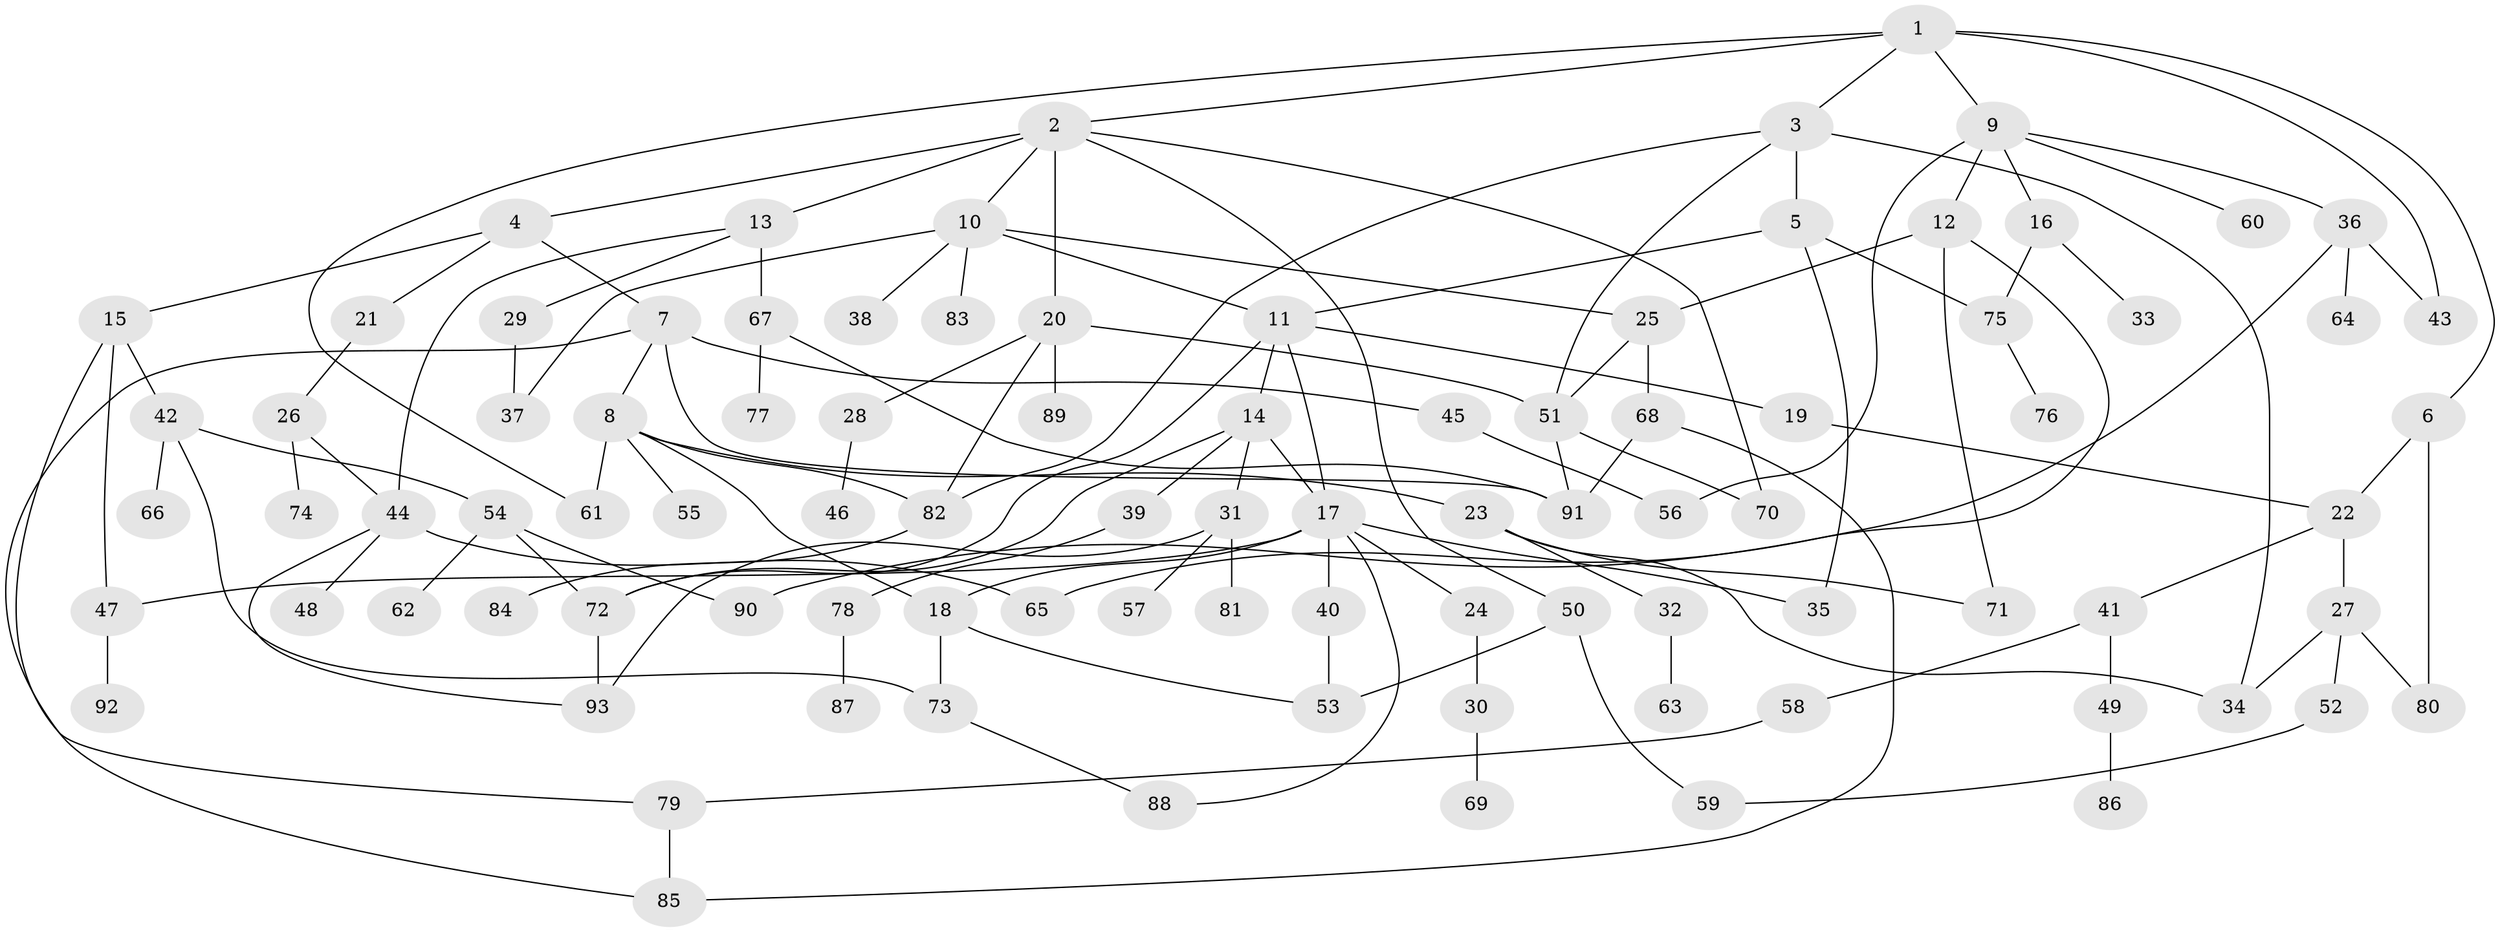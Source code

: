 // coarse degree distribution, {7: 0.017857142857142856, 4: 0.17857142857142858, 8: 0.017857142857142856, 5: 0.10714285714285714, 2: 0.19642857142857142, 3: 0.125, 6: 0.10714285714285714, 1: 0.25}
// Generated by graph-tools (version 1.1) at 2025/36/03/04/25 23:36:09]
// undirected, 93 vertices, 131 edges
graph export_dot {
  node [color=gray90,style=filled];
  1;
  2;
  3;
  4;
  5;
  6;
  7;
  8;
  9;
  10;
  11;
  12;
  13;
  14;
  15;
  16;
  17;
  18;
  19;
  20;
  21;
  22;
  23;
  24;
  25;
  26;
  27;
  28;
  29;
  30;
  31;
  32;
  33;
  34;
  35;
  36;
  37;
  38;
  39;
  40;
  41;
  42;
  43;
  44;
  45;
  46;
  47;
  48;
  49;
  50;
  51;
  52;
  53;
  54;
  55;
  56;
  57;
  58;
  59;
  60;
  61;
  62;
  63;
  64;
  65;
  66;
  67;
  68;
  69;
  70;
  71;
  72;
  73;
  74;
  75;
  76;
  77;
  78;
  79;
  80;
  81;
  82;
  83;
  84;
  85;
  86;
  87;
  88;
  89;
  90;
  91;
  92;
  93;
  1 -- 2;
  1 -- 3;
  1 -- 6;
  1 -- 9;
  1 -- 43;
  1 -- 61;
  2 -- 4;
  2 -- 10;
  2 -- 13;
  2 -- 20;
  2 -- 50;
  2 -- 70;
  3 -- 5;
  3 -- 34;
  3 -- 82;
  3 -- 51;
  4 -- 7;
  4 -- 15;
  4 -- 21;
  5 -- 35;
  5 -- 75;
  5 -- 11;
  6 -- 22;
  6 -- 80;
  7 -- 8;
  7 -- 45;
  7 -- 85;
  7 -- 91;
  8 -- 18;
  8 -- 23;
  8 -- 55;
  8 -- 82;
  8 -- 61;
  9 -- 12;
  9 -- 16;
  9 -- 36;
  9 -- 56;
  9 -- 60;
  10 -- 11;
  10 -- 37;
  10 -- 38;
  10 -- 83;
  10 -- 25;
  11 -- 14;
  11 -- 19;
  11 -- 72;
  11 -- 17;
  12 -- 25;
  12 -- 71;
  12 -- 65;
  13 -- 29;
  13 -- 67;
  13 -- 44;
  14 -- 17;
  14 -- 31;
  14 -- 39;
  14 -- 72;
  15 -- 42;
  15 -- 47;
  15 -- 79;
  16 -- 33;
  16 -- 75;
  17 -- 24;
  17 -- 40;
  17 -- 88;
  17 -- 18;
  17 -- 47;
  17 -- 35;
  18 -- 53;
  18 -- 73;
  19 -- 22;
  20 -- 28;
  20 -- 89;
  20 -- 51;
  20 -- 82;
  21 -- 26;
  22 -- 27;
  22 -- 41;
  23 -- 32;
  23 -- 71;
  23 -- 34;
  24 -- 30;
  25 -- 51;
  25 -- 68;
  26 -- 44;
  26 -- 74;
  27 -- 52;
  27 -- 80;
  27 -- 34;
  28 -- 46;
  29 -- 37;
  30 -- 69;
  31 -- 57;
  31 -- 81;
  31 -- 93;
  32 -- 63;
  36 -- 64;
  36 -- 90;
  36 -- 43;
  39 -- 78;
  40 -- 53;
  41 -- 49;
  41 -- 58;
  42 -- 54;
  42 -- 66;
  42 -- 73;
  44 -- 48;
  44 -- 65;
  44 -- 93;
  45 -- 56;
  47 -- 92;
  49 -- 86;
  50 -- 59;
  50 -- 53;
  51 -- 70;
  51 -- 91;
  52 -- 59;
  54 -- 62;
  54 -- 72;
  54 -- 90;
  58 -- 79;
  67 -- 77;
  67 -- 91;
  68 -- 85;
  68 -- 91;
  72 -- 93;
  73 -- 88;
  75 -- 76;
  78 -- 87;
  79 -- 85;
  82 -- 84;
}
